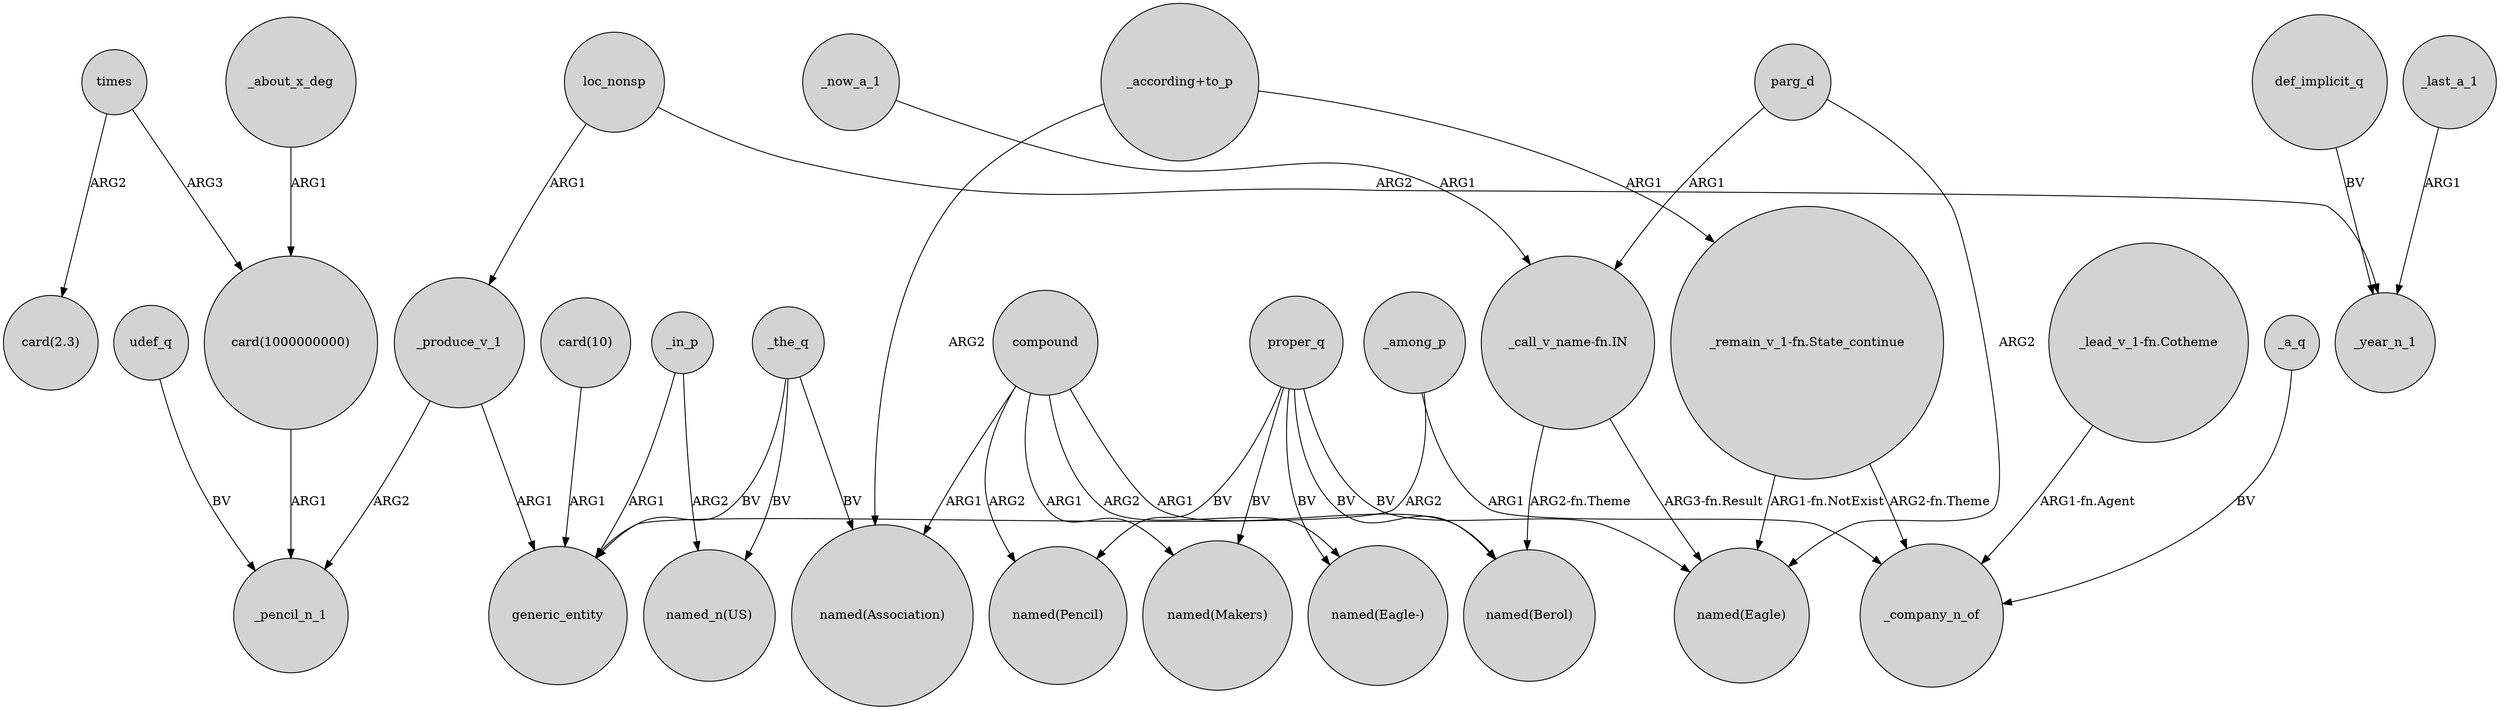 digraph {
	node [shape=circle style=filled]
	"card(1000000000)" -> _pencil_n_1 [label=ARG1]
	_the_q -> generic_entity [label=BV]
	proper_q -> "named(Eagle)" [label=BV]
	compound -> "named(Makers)" [label=ARG1]
	"_call_v_name-fn.IN" -> "named(Eagle)" [label="ARG3-fn.Result"]
	"_according+to_p" -> "_remain_v_1-fn.State_continue" [label=ARG1]
	"_remain_v_1-fn.State_continue" -> _company_n_of [label="ARG2-fn.Theme"]
	def_implicit_q -> _year_n_1 [label=BV]
	"card(10)" -> generic_entity [label=ARG1]
	compound -> "named(Eagle-)" [label=ARG2]
	_among_p -> _company_n_of [label=ARG1]
	_now_a_1 -> "_call_v_name-fn.IN" [label=ARG1]
	proper_q -> "named(Berol)" [label=BV]
	_produce_v_1 -> _pencil_n_1 [label=ARG2]
	times -> "card(2.3)" [label=ARG2]
	_in_p -> "named_n(US)" [label=ARG2]
	_the_q -> "named_n(US)" [label=BV]
	parg_d -> "named(Eagle)" [label=ARG2]
	times -> "card(1000000000)" [label=ARG3]
	proper_q -> "named(Pencil)" [label=BV]
	parg_d -> "_call_v_name-fn.IN" [label=ARG1]
	_about_x_deg -> "card(1000000000)" [label=ARG1]
	compound -> "named(Pencil)" [label=ARG2]
	loc_nonsp -> _year_n_1 [label=ARG2]
	_last_a_1 -> _year_n_1 [label=ARG1]
	proper_q -> "named(Eagle-)" [label=BV]
	proper_q -> "named(Makers)" [label=BV]
	loc_nonsp -> _produce_v_1 [label=ARG1]
	"_lead_v_1-fn.Cotheme" -> _company_n_of [label="ARG1-fn.Agent"]
	_a_q -> _company_n_of [label=BV]
	"_according+to_p" -> "named(Association)" [label=ARG2]
	compound -> "named(Berol)" [label=ARG1]
	_the_q -> "named(Association)" [label=BV]
	udef_q -> _pencil_n_1 [label=BV]
	"_remain_v_1-fn.State_continue" -> "named(Eagle)" [label="ARG1-fn.NotExist"]
	"_call_v_name-fn.IN" -> "named(Berol)" [label="ARG2-fn.Theme"]
	_in_p -> generic_entity [label=ARG1]
	compound -> "named(Association)" [label=ARG1]
	_produce_v_1 -> generic_entity [label=ARG1]
	_among_p -> generic_entity [label=ARG2]
}
